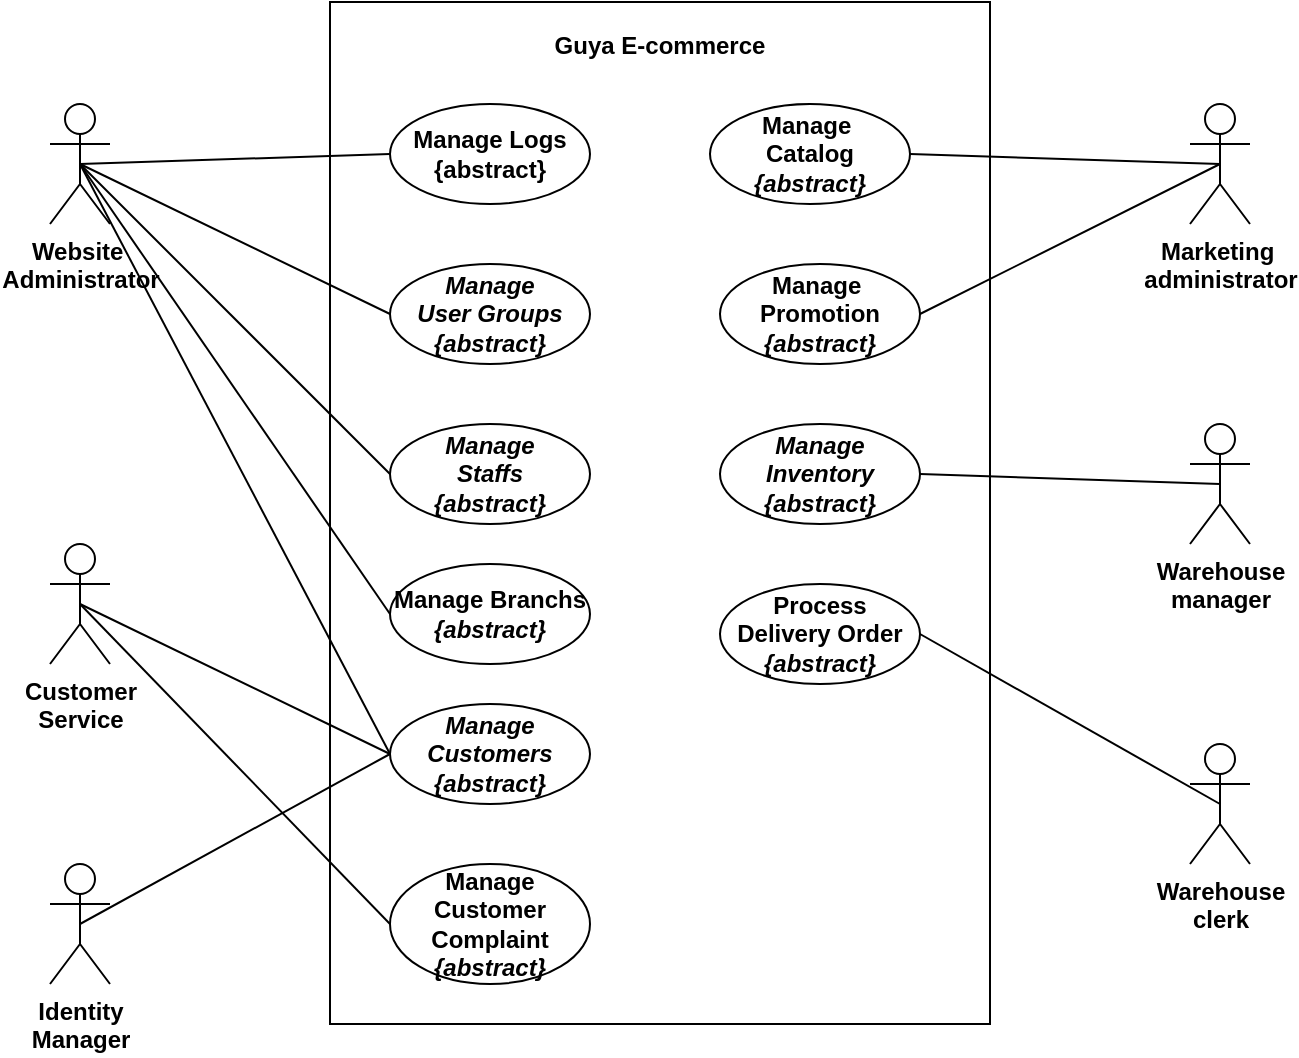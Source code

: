 <mxfile version="12.4.2" type="device" pages="1"><diagram id="h_L4HqCJKk6Ls7-4gaOm" name="Page-1"><mxGraphModel dx="2156" dy="4920" grid="1" gridSize="10" guides="1" tooltips="1" connect="1" arrows="1" fold="1" page="1" pageScale="1" pageWidth="850" pageHeight="1100" math="0" shadow="0"><root><mxCell id="0"/><mxCell id="1" parent="0"/><mxCell id="r3WVG3q4UY_VwaMi9ZYD-1" value="" style="rounded=0;whiteSpace=wrap;html=1;" parent="1" vertex="1"><mxGeometry x="110" y="-3451" width="330" height="511" as="geometry"/></mxCell><mxCell id="r3WVG3q4UY_VwaMi9ZYD-2" value="Guya E-commerce" style="text;html=1;strokeColor=none;fillColor=none;align=center;verticalAlign=middle;whiteSpace=wrap;rounded=0;fontStyle=1" parent="1" vertex="1"><mxGeometry x="200" y="-3440" width="150" height="21" as="geometry"/></mxCell><mxCell id="3fhmz_XkkG6tdHuYQNre-40" style="edgeStyle=none;orthogonalLoop=1;jettySize=auto;html=1;exitX=0.5;exitY=0.5;exitDx=0;exitDy=0;exitPerimeter=0;entryX=0;entryY=0.5;entryDx=0;entryDy=0;endArrow=none;" parent="1" source="r3WVG3q4UY_VwaMi9ZYD-3" target="3fhmz_XkkG6tdHuYQNre-19" edge="1"><mxGeometry relative="1" as="geometry"/></mxCell><mxCell id="3fhmz_XkkG6tdHuYQNre-41" style="edgeStyle=none;orthogonalLoop=1;jettySize=auto;html=1;exitX=0.5;exitY=0.5;exitDx=0;exitDy=0;exitPerimeter=0;entryX=0;entryY=0.5;entryDx=0;entryDy=0;endArrow=none;" parent="1" source="r3WVG3q4UY_VwaMi9ZYD-3" target="3fhmz_XkkG6tdHuYQNre-1" edge="1"><mxGeometry relative="1" as="geometry"/></mxCell><mxCell id="r3WVG3q4UY_VwaMi9ZYD-3" value="Website&amp;nbsp;&lt;br&gt;Administrator" style="shape=umlActor;verticalLabelPosition=bottom;labelBackgroundColor=#ffffff;verticalAlign=top;html=1;outlineConnect=0;fontStyle=1" parent="1" vertex="1"><mxGeometry x="-30" y="-3400" width="30" height="60" as="geometry"/></mxCell><mxCell id="3fhmz_XkkG6tdHuYQNre-61" style="edgeStyle=none;orthogonalLoop=1;jettySize=auto;html=1;exitX=0.5;exitY=0.5;exitDx=0;exitDy=0;exitPerimeter=0;entryX=1;entryY=0.5;entryDx=0;entryDy=0;endArrow=none;" parent="1" source="3fhmz_XkkG6tdHuYQNre-28" target="3fhmz_XkkG6tdHuYQNre-57" edge="1"><mxGeometry relative="1" as="geometry"/></mxCell><mxCell id="3fhmz_XkkG6tdHuYQNre-28" value="Warehouse&lt;br&gt;clerk" style="shape=umlActor;verticalLabelPosition=bottom;labelBackgroundColor=#ffffff;verticalAlign=top;html=1;outlineConnect=0;fontStyle=1" parent="1" vertex="1"><mxGeometry x="540" y="-3080" width="30" height="60" as="geometry"/></mxCell><mxCell id="3fhmz_XkkG6tdHuYQNre-44" style="edgeStyle=none;orthogonalLoop=1;jettySize=auto;html=1;exitX=0.5;exitY=0.5;exitDx=0;exitDy=0;exitPerimeter=0;entryX=0;entryY=0.5;entryDx=0;entryDy=0;endArrow=none;" parent="1" source="3fhmz_XkkG6tdHuYQNre-32" target="r3WVG3q4UY_VwaMi9ZYD-5" edge="1"><mxGeometry relative="1" as="geometry"/></mxCell><mxCell id="3fhmz_XkkG6tdHuYQNre-32" value="Identity&lt;br&gt;Manager" style="shape=umlActor;verticalLabelPosition=bottom;labelBackgroundColor=#ffffff;verticalAlign=top;html=1;outlineConnect=0;fontStyle=1" parent="1" vertex="1"><mxGeometry x="-30" y="-3020" width="30" height="60" as="geometry"/></mxCell><mxCell id="3fhmz_XkkG6tdHuYQNre-62" style="edgeStyle=none;orthogonalLoop=1;jettySize=auto;html=1;exitX=0.5;exitY=0.5;exitDx=0;exitDy=0;exitPerimeter=0;entryX=1;entryY=0.5;entryDx=0;entryDy=0;endArrow=none;" parent="1" source="3fhmz_XkkG6tdHuYQNre-30" target="3fhmz_XkkG6tdHuYQNre-25" edge="1"><mxGeometry relative="1" as="geometry"/></mxCell><mxCell id="3fhmz_XkkG6tdHuYQNre-30" value="Warehouse&lt;br&gt;manager" style="shape=umlActor;verticalLabelPosition=bottom;labelBackgroundColor=#ffffff;verticalAlign=top;html=1;outlineConnect=0;fontStyle=1" parent="1" vertex="1"><mxGeometry x="540" y="-3240" width="30" height="60" as="geometry"/></mxCell><mxCell id="r3WVG3q4UY_VwaMi9ZYD-5" value="Manage Customers&lt;br&gt;{abstract}" style="ellipse;whiteSpace=wrap;html=1;fontStyle=3;labelBackgroundColor=none;labelBorderColor=none;" parent="1" vertex="1"><mxGeometry x="140" y="-3100" width="100" height="50" as="geometry"/></mxCell><mxCell id="3fhmz_XkkG6tdHuYQNre-47" value="&lt;span style=&quot;font-style: normal&quot;&gt;Manage Customer&lt;/span&gt;&lt;br style=&quot;font-style: normal&quot;&gt;&lt;span style=&quot;font-style: normal&quot;&gt;Complaint&lt;/span&gt;&lt;br&gt;{abstract}" style="ellipse;whiteSpace=wrap;html=1;fontStyle=3;labelBackgroundColor=none;labelBorderColor=none;" parent="1" vertex="1"><mxGeometry x="140" y="-3020" width="100" height="60" as="geometry"/></mxCell><mxCell id="3fhmz_XkkG6tdHuYQNre-51" value="&lt;span style=&quot;font-style: normal&quot;&gt;Manage&amp;nbsp;&lt;/span&gt;&lt;br style=&quot;font-style: normal&quot;&gt;&lt;span style=&quot;font-style: normal&quot;&gt;Catalog&lt;/span&gt;&lt;br&gt;{abstract}" style="ellipse;whiteSpace=wrap;html=1;fontStyle=3;labelBackgroundColor=none;labelBorderColor=none;" parent="1" vertex="1"><mxGeometry x="300" y="-3400" width="100" height="50" as="geometry"/></mxCell><mxCell id="3fhmz_XkkG6tdHuYQNre-54" value="&lt;span style=&quot;font-style: normal&quot;&gt;Manage&amp;nbsp;&lt;/span&gt;&lt;br style=&quot;font-style: normal&quot;&gt;&lt;span style=&quot;font-style: normal&quot;&gt;Promotion&lt;/span&gt;&lt;br&gt;{abstract}" style="ellipse;whiteSpace=wrap;html=1;fontStyle=3;labelBackgroundColor=none;labelBorderColor=none;" parent="1" vertex="1"><mxGeometry x="305" y="-3320" width="100" height="50" as="geometry"/></mxCell><mxCell id="3fhmz_XkkG6tdHuYQNre-25" value="Manage I&lt;span&gt;nventory&lt;/span&gt;&lt;br&gt;{abstract}" style="ellipse;whiteSpace=wrap;html=1;fontStyle=3;labelBackgroundColor=none;labelBorderColor=none;" parent="1" vertex="1"><mxGeometry x="305" y="-3240" width="100" height="50" as="geometry"/></mxCell><mxCell id="3fhmz_XkkG6tdHuYQNre-57" value="&lt;span style=&quot;font-style: normal&quot;&gt;Process&lt;br&gt;Delivery&amp;nbsp;&lt;/span&gt;&lt;span style=&quot;font-style: normal&quot;&gt;Order&lt;/span&gt;&lt;br&gt;{abstract}" style="ellipse;whiteSpace=wrap;html=1;fontStyle=3;labelBackgroundColor=none;labelBorderColor=none;" parent="1" vertex="1"><mxGeometry x="305" y="-3160" width="100" height="50" as="geometry"/></mxCell><mxCell id="3wijDRal5BYQjdJkWcWB-2" value="&lt;span style=&quot;font-style: normal&quot;&gt;Manage Branchs&lt;/span&gt;&lt;br&gt;{abstract}" style="ellipse;whiteSpace=wrap;html=1;fontStyle=3;labelBackgroundColor=none;labelBorderColor=none;" vertex="1" parent="1"><mxGeometry x="140" y="-3170" width="100" height="50" as="geometry"/></mxCell><mxCell id="3fhmz_XkkG6tdHuYQNre-1" value="Manage &lt;br&gt;User Groups&lt;br&gt;{abstract}" style="ellipse;whiteSpace=wrap;html=1;fontStyle=3;labelBackgroundColor=none;labelBorderColor=none;" parent="1" vertex="1"><mxGeometry x="140" y="-3320" width="100" height="50" as="geometry"/></mxCell><mxCell id="3fhmz_XkkG6tdHuYQNre-17" value="Manage &lt;br&gt;Staffs&lt;br&gt;{abstract}" style="ellipse;whiteSpace=wrap;html=1;fontStyle=3;labelBackgroundColor=none;labelBorderColor=none;" parent="1" vertex="1"><mxGeometry x="140" y="-3240" width="100" height="50" as="geometry"/></mxCell><mxCell id="3fhmz_XkkG6tdHuYQNre-19" value="Manage Logs&lt;br&gt;{abstract}" style="ellipse;whiteSpace=wrap;html=1;fontStyle=1;labelBackgroundColor=none;labelBorderColor=none;" parent="1" vertex="1"><mxGeometry x="140" y="-3400" width="100" height="50" as="geometry"/></mxCell><mxCell id="3fhmz_XkkG6tdHuYQNre-46" style="edgeStyle=none;orthogonalLoop=1;jettySize=auto;html=1;exitX=0.5;exitY=0.5;exitDx=0;exitDy=0;exitPerimeter=0;entryX=0;entryY=0.5;entryDx=0;entryDy=0;endArrow=none;" parent="1" source="3fhmz_XkkG6tdHuYQNre-34" target="r3WVG3q4UY_VwaMi9ZYD-5" edge="1"><mxGeometry relative="1" as="geometry"/></mxCell><mxCell id="3fhmz_XkkG6tdHuYQNre-50" style="edgeStyle=none;orthogonalLoop=1;jettySize=auto;html=1;exitX=0.5;exitY=0.5;exitDx=0;exitDy=0;exitPerimeter=0;entryX=0;entryY=0.5;entryDx=0;entryDy=0;endArrow=none;" parent="1" source="3fhmz_XkkG6tdHuYQNre-34" target="3fhmz_XkkG6tdHuYQNre-47" edge="1"><mxGeometry relative="1" as="geometry"/></mxCell><mxCell id="3fhmz_XkkG6tdHuYQNre-34" value="Customer&lt;br&gt;Service" style="shape=umlActor;verticalLabelPosition=bottom;labelBackgroundColor=#ffffff;verticalAlign=top;html=1;outlineConnect=0;fontStyle=1" parent="1" vertex="1"><mxGeometry x="-30" y="-3180" width="30" height="60" as="geometry"/></mxCell><mxCell id="3fhmz_XkkG6tdHuYQNre-53" style="edgeStyle=none;orthogonalLoop=1;jettySize=auto;html=1;exitX=0.5;exitY=0.5;exitDx=0;exitDy=0;exitPerimeter=0;entryX=1;entryY=0.5;entryDx=0;entryDy=0;endArrow=none;" parent="1" source="3fhmz_XkkG6tdHuYQNre-35" target="3fhmz_XkkG6tdHuYQNre-51" edge="1"><mxGeometry relative="1" as="geometry"/></mxCell><mxCell id="3fhmz_XkkG6tdHuYQNre-56" style="edgeStyle=none;orthogonalLoop=1;jettySize=auto;html=1;exitX=0.5;exitY=0.5;exitDx=0;exitDy=0;exitPerimeter=0;entryX=1;entryY=0.5;entryDx=0;entryDy=0;endArrow=none;" parent="1" source="3fhmz_XkkG6tdHuYQNre-35" target="3fhmz_XkkG6tdHuYQNre-54" edge="1"><mxGeometry relative="1" as="geometry"/></mxCell><mxCell id="3fhmz_XkkG6tdHuYQNre-35" value="Marketing&amp;nbsp;&lt;br&gt;administrator" style="shape=umlActor;verticalLabelPosition=bottom;labelBackgroundColor=#ffffff;verticalAlign=top;html=1;outlineConnect=0;fontStyle=1" parent="1" vertex="1"><mxGeometry x="540" y="-3400" width="30" height="60" as="geometry"/></mxCell><mxCell id="3fhmz_XkkG6tdHuYQNre-43" style="edgeStyle=none;orthogonalLoop=1;jettySize=auto;html=1;exitX=0.5;exitY=0.5;exitDx=0;exitDy=0;exitPerimeter=0;entryX=0;entryY=0.5;entryDx=0;entryDy=0;endArrow=none;" parent="1" source="r3WVG3q4UY_VwaMi9ZYD-3" target="r3WVG3q4UY_VwaMi9ZYD-5" edge="1"><mxGeometry relative="1" as="geometry"/></mxCell><mxCell id="3fhmz_XkkG6tdHuYQNre-42" style="edgeStyle=none;orthogonalLoop=1;jettySize=auto;html=1;exitX=0.5;exitY=0.5;exitDx=0;exitDy=0;exitPerimeter=0;entryX=0;entryY=0.5;entryDx=0;entryDy=0;endArrow=none;" parent="1" source="r3WVG3q4UY_VwaMi9ZYD-3" target="3fhmz_XkkG6tdHuYQNre-17" edge="1"><mxGeometry relative="1" as="geometry"/></mxCell><mxCell id="3wijDRal5BYQjdJkWcWB-5" style="edgeStyle=none;orthogonalLoop=1;jettySize=auto;html=1;exitX=0.5;exitY=0.5;exitDx=0;exitDy=0;exitPerimeter=0;entryX=0;entryY=0.5;entryDx=0;entryDy=0;endArrow=none;" edge="1" parent="1" source="r3WVG3q4UY_VwaMi9ZYD-3" target="3wijDRal5BYQjdJkWcWB-2"><mxGeometry relative="1" as="geometry"/></mxCell></root></mxGraphModel></diagram></mxfile>